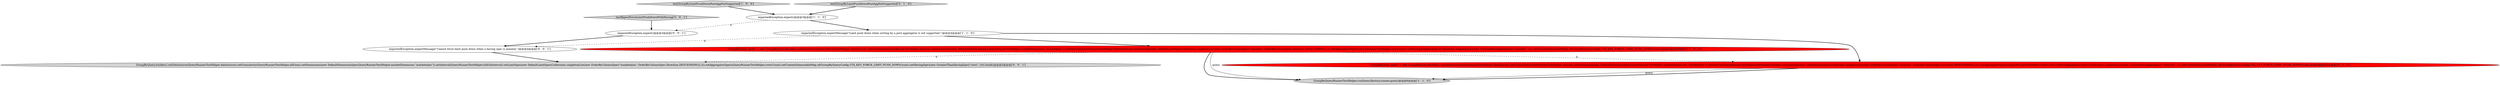 digraph {
4 [style = filled, label = "GroupByQuery query = new GroupByQuery.Builder().setDataSource(QueryRunnerTestHelper.dataSource).setGranularity(QueryRunnerTestHelper.allGran).setDimensions(new DefaultDimensionSpec(QueryRunnerTestHelper.marketDimension,\"marketalias\")).setInterval(QueryRunnerTestHelper.fullOnInterval).setLimitSpec(new DefaultLimitSpec(Collections.singletonList(new OrderByColumnSpec(\"constant\",OrderByColumnSpec.Direction.DESCENDING)),2)).setAggregatorSpecs(QueryRunnerTestHelper.rowsCount).setPostAggregatorSpecs(Collections.singletonList(new ConstantPostAggregator(\"constant\",1))).setContext(ImmutableMap.of(GroupByQueryConfig.CTX_KEY_FORCE_LIMIT_PUSH_DOWN,true)).build()@@@5@@@['1', '0', '0']", fillcolor = red, shape = ellipse image = "AAA1AAABBB1BBB"];
8 [style = filled, label = "expectedException.expect()@@@3@@@['0', '0', '1']", fillcolor = white, shape = ellipse image = "AAA0AAABBB3BBB"];
0 [style = filled, label = "expectedException.expectMessage(\"Limit push down when sorting by a post aggregator is not supported.\")@@@4@@@['1', '1', '0']", fillcolor = white, shape = ellipse image = "AAA0AAABBB1BBB"];
9 [style = filled, label = "testRejectForceLimitPushDownWithHaving['0', '0', '1']", fillcolor = lightgray, shape = diamond image = "AAA0AAABBB3BBB"];
3 [style = filled, label = "testGroupByLimitPushDownPostAggNotSupported['1', '0', '0']", fillcolor = lightgray, shape = diamond image = "AAA0AAABBB1BBB"];
6 [style = filled, label = "GroupByQuery query = new GroupByQuery.Builder().setDataSource(QueryRunnerTestHelper.dataSource).setGranularity(QueryRunnerTestHelper.allGran).setDimensions(new DefaultDimensionSpec(QueryRunnerTestHelper.marketDimension,\"marketalias\")).setInterval(QueryRunnerTestHelper.fullOnIntervalSpec).setLimitSpec(new DefaultLimitSpec(Collections.singletonList(new OrderByColumnSpec(\"constant\",OrderByColumnSpec.Direction.DESCENDING)),2)).setAggregatorSpecs(QueryRunnerTestHelper.rowsCount).setPostAggregatorSpecs(Collections.singletonList(new ConstantPostAggregator(\"constant\",1))).setContext(ImmutableMap.of(GroupByQueryConfig.CTX_KEY_FORCE_LIMIT_PUSH_DOWN,true)).build()@@@5@@@['0', '1', '0']", fillcolor = red, shape = ellipse image = "AAA1AAABBB2BBB"];
7 [style = filled, label = "expectedException.expectMessage(\"Cannot force limit push down when a having spec is present.\")@@@4@@@['0', '0', '1']", fillcolor = white, shape = ellipse image = "AAA0AAABBB3BBB"];
1 [style = filled, label = "expectedException.expect()@@@3@@@['1', '1', '0']", fillcolor = white, shape = ellipse image = "AAA0AAABBB1BBB"];
5 [style = filled, label = "testGroupByLimitPushDownPostAggNotSupported['0', '1', '0']", fillcolor = lightgray, shape = diamond image = "AAA0AAABBB2BBB"];
10 [style = filled, label = "GroupByQuery.builder().setDataSource(QueryRunnerTestHelper.dataSource).setGranularity(QueryRunnerTestHelper.allGran).setDimensions(new DefaultDimensionSpec(QueryRunnerTestHelper.marketDimension,\"marketalias\")).setInterval(QueryRunnerTestHelper.fullOnInterval).setLimitSpec(new DefaultLimitSpec(Collections.singletonList(new OrderByColumnSpec(\"marketalias\",OrderByColumnSpec.Direction.DESCENDING)),2)).setAggregatorSpecs(QueryRunnerTestHelper.rowsCount).setContext(ImmutableMap.of(GroupByQueryConfig.CTX_KEY_FORCE_LIMIT_PUSH_DOWN,true)).setHavingSpec(new GreaterThanHavingSpec(\"rows\",10)).build()@@@5@@@['0', '0', '1']", fillcolor = lightgray, shape = ellipse image = "AAA0AAABBB3BBB"];
2 [style = filled, label = "GroupByQueryRunnerTestHelper.runQuery(factory,runner,query)@@@6@@@['1', '1', '0']", fillcolor = lightgray, shape = ellipse image = "AAA0AAABBB1BBB"];
5->1 [style = bold, label=""];
1->8 [style = dashed, label="0"];
6->2 [style = solid, label="query"];
1->0 [style = bold, label=""];
4->2 [style = bold, label=""];
4->10 [style = dashed, label="0"];
3->1 [style = bold, label=""];
4->6 [style = dashed, label="0"];
9->8 [style = bold, label=""];
0->4 [style = bold, label=""];
0->6 [style = bold, label=""];
7->10 [style = bold, label=""];
4->2 [style = solid, label="query"];
0->7 [style = dashed, label="0"];
8->7 [style = bold, label=""];
6->2 [style = bold, label=""];
}
